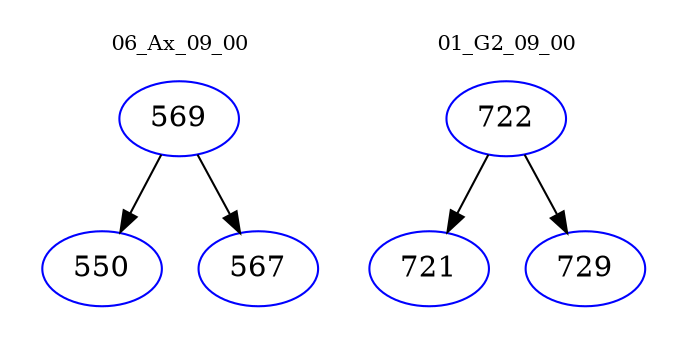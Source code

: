 digraph{
subgraph cluster_0 {
color = white
label = "06_Ax_09_00";
fontsize=10;
T0_569 [label="569", color="blue"]
T0_569 -> T0_550 [color="black"]
T0_550 [label="550", color="blue"]
T0_569 -> T0_567 [color="black"]
T0_567 [label="567", color="blue"]
}
subgraph cluster_1 {
color = white
label = "01_G2_09_00";
fontsize=10;
T1_722 [label="722", color="blue"]
T1_722 -> T1_721 [color="black"]
T1_721 [label="721", color="blue"]
T1_722 -> T1_729 [color="black"]
T1_729 [label="729", color="blue"]
}
}
